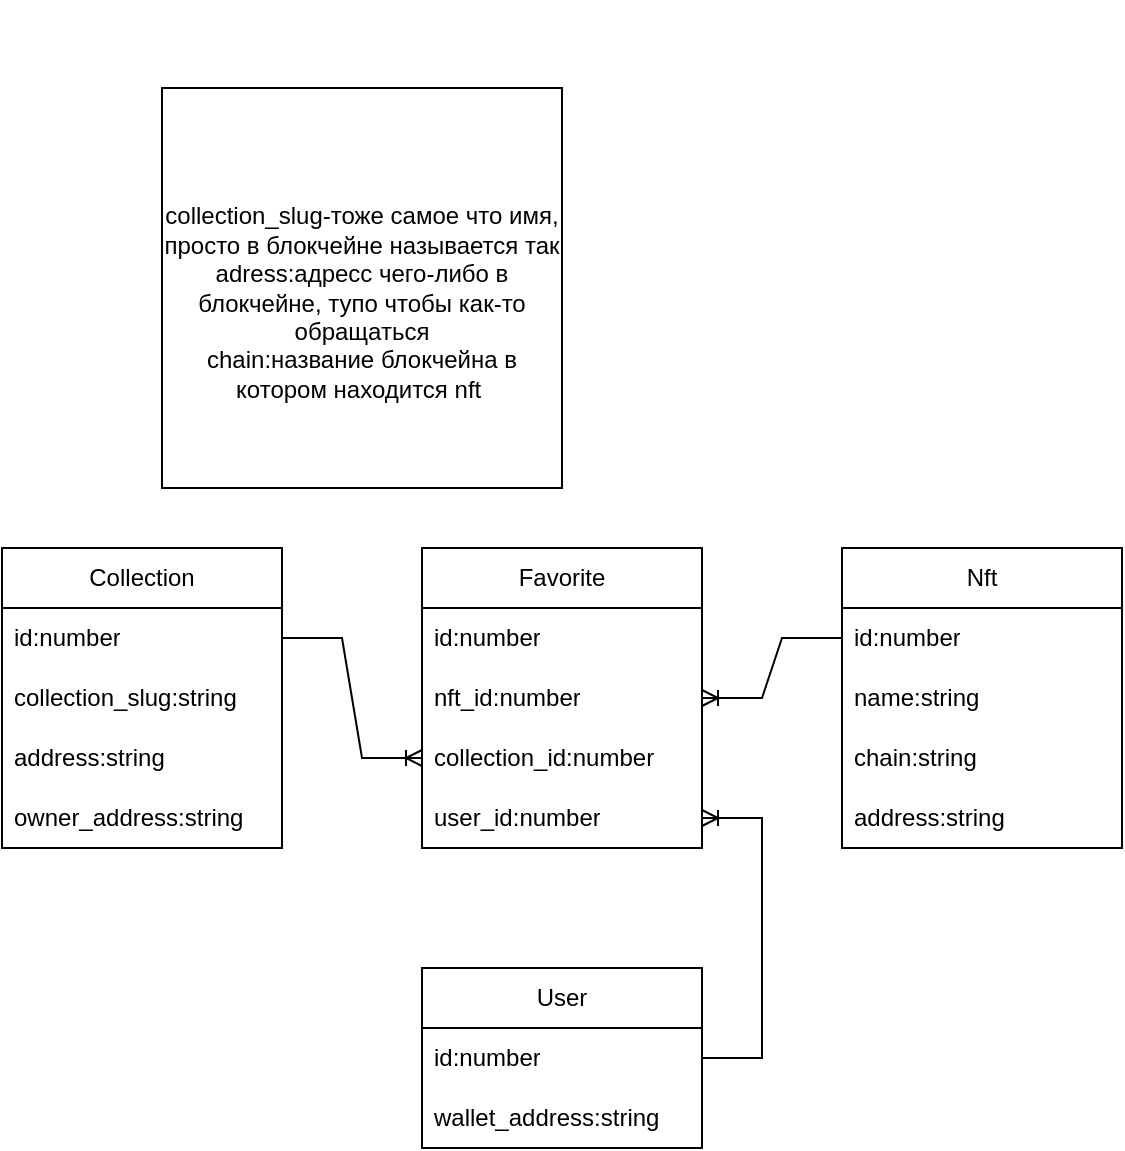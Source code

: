 <mxfile version="24.4.6" type="github">
  <diagram name="Страница — 1" id="XwIFvm9CfeaPt7jkwAGL">
    <mxGraphModel dx="1666" dy="1642" grid="1" gridSize="10" guides="1" tooltips="1" connect="1" arrows="1" fold="1" page="1" pageScale="1" pageWidth="827" pageHeight="1169" math="0" shadow="0">
      <root>
        <mxCell id="0" />
        <mxCell id="1" parent="0" />
        <mxCell id="1cuKNZxj2W5bMCULzFQN-1" value="User" style="swimlane;fontStyle=0;childLayout=stackLayout;horizontal=1;startSize=30;horizontalStack=0;resizeParent=1;resizeParentMax=0;resizeLast=0;collapsible=1;marginBottom=0;whiteSpace=wrap;html=1;" vertex="1" parent="1">
          <mxGeometry x="70" y="460" width="140" height="90" as="geometry" />
        </mxCell>
        <mxCell id="1cuKNZxj2W5bMCULzFQN-2" value="id:number" style="text;strokeColor=none;fillColor=none;align=left;verticalAlign=middle;spacingLeft=4;spacingRight=4;overflow=hidden;points=[[0,0.5],[1,0.5]];portConstraint=eastwest;rotatable=0;whiteSpace=wrap;html=1;" vertex="1" parent="1cuKNZxj2W5bMCULzFQN-1">
          <mxGeometry y="30" width="140" height="30" as="geometry" />
        </mxCell>
        <mxCell id="1cuKNZxj2W5bMCULzFQN-4" value="wallet_address:string" style="text;strokeColor=none;fillColor=none;align=left;verticalAlign=middle;spacingLeft=4;spacingRight=4;overflow=hidden;points=[[0,0.5],[1,0.5]];portConstraint=eastwest;rotatable=0;whiteSpace=wrap;html=1;" vertex="1" parent="1cuKNZxj2W5bMCULzFQN-1">
          <mxGeometry y="60" width="140" height="30" as="geometry" />
        </mxCell>
        <mxCell id="1cuKNZxj2W5bMCULzFQN-5" value="Nft" style="swimlane;fontStyle=0;childLayout=stackLayout;horizontal=1;startSize=30;horizontalStack=0;resizeParent=1;resizeParentMax=0;resizeLast=0;collapsible=1;marginBottom=0;whiteSpace=wrap;html=1;" vertex="1" parent="1">
          <mxGeometry x="280" y="250" width="140" height="150" as="geometry" />
        </mxCell>
        <mxCell id="1cuKNZxj2W5bMCULzFQN-6" value="id:number" style="text;strokeColor=none;fillColor=none;align=left;verticalAlign=middle;spacingLeft=4;spacingRight=4;overflow=hidden;points=[[0,0.5],[1,0.5]];portConstraint=eastwest;rotatable=0;whiteSpace=wrap;html=1;" vertex="1" parent="1cuKNZxj2W5bMCULzFQN-5">
          <mxGeometry y="30" width="140" height="30" as="geometry" />
        </mxCell>
        <mxCell id="1cuKNZxj2W5bMCULzFQN-7" value="name:string" style="text;strokeColor=none;fillColor=none;align=left;verticalAlign=middle;spacingLeft=4;spacingRight=4;overflow=hidden;points=[[0,0.5],[1,0.5]];portConstraint=eastwest;rotatable=0;whiteSpace=wrap;html=1;" vertex="1" parent="1cuKNZxj2W5bMCULzFQN-5">
          <mxGeometry y="60" width="140" height="30" as="geometry" />
        </mxCell>
        <mxCell id="1cuKNZxj2W5bMCULzFQN-9" value="chain:string" style="text;strokeColor=none;fillColor=none;align=left;verticalAlign=middle;spacingLeft=4;spacingRight=4;overflow=hidden;points=[[0,0.5],[1,0.5]];portConstraint=eastwest;rotatable=0;whiteSpace=wrap;html=1;" vertex="1" parent="1cuKNZxj2W5bMCULzFQN-5">
          <mxGeometry y="90" width="140" height="30" as="geometry" />
        </mxCell>
        <mxCell id="1cuKNZxj2W5bMCULzFQN-17" value="address:string" style="text;strokeColor=none;fillColor=none;align=left;verticalAlign=middle;spacingLeft=4;spacingRight=4;overflow=hidden;points=[[0,0.5],[1,0.5]];portConstraint=eastwest;rotatable=0;whiteSpace=wrap;html=1;" vertex="1" parent="1cuKNZxj2W5bMCULzFQN-5">
          <mxGeometry y="120" width="140" height="30" as="geometry" />
        </mxCell>
        <mxCell id="1cuKNZxj2W5bMCULzFQN-12" value="Collection" style="swimlane;fontStyle=0;childLayout=stackLayout;horizontal=1;startSize=30;horizontalStack=0;resizeParent=1;resizeParentMax=0;resizeLast=0;collapsible=1;marginBottom=0;whiteSpace=wrap;html=1;" vertex="1" parent="1">
          <mxGeometry x="-140" y="250" width="140" height="150" as="geometry" />
        </mxCell>
        <mxCell id="1cuKNZxj2W5bMCULzFQN-13" value="id:number" style="text;strokeColor=none;fillColor=none;align=left;verticalAlign=middle;spacingLeft=4;spacingRight=4;overflow=hidden;points=[[0,0.5],[1,0.5]];portConstraint=eastwest;rotatable=0;whiteSpace=wrap;html=1;" vertex="1" parent="1cuKNZxj2W5bMCULzFQN-12">
          <mxGeometry y="30" width="140" height="30" as="geometry" />
        </mxCell>
        <mxCell id="1cuKNZxj2W5bMCULzFQN-14" value="collection_slug:string" style="text;strokeColor=none;fillColor=none;align=left;verticalAlign=middle;spacingLeft=4;spacingRight=4;overflow=hidden;points=[[0,0.5],[1,0.5]];portConstraint=eastwest;rotatable=0;whiteSpace=wrap;html=1;" vertex="1" parent="1cuKNZxj2W5bMCULzFQN-12">
          <mxGeometry y="60" width="140" height="30" as="geometry" />
        </mxCell>
        <mxCell id="1cuKNZxj2W5bMCULzFQN-15" value="address:string" style="text;strokeColor=none;fillColor=none;align=left;verticalAlign=middle;spacingLeft=4;spacingRight=4;overflow=hidden;points=[[0,0.5],[1,0.5]];portConstraint=eastwest;rotatable=0;whiteSpace=wrap;html=1;" vertex="1" parent="1cuKNZxj2W5bMCULzFQN-12">
          <mxGeometry y="90" width="140" height="30" as="geometry" />
        </mxCell>
        <mxCell id="1cuKNZxj2W5bMCULzFQN-16" value="owner_address:string" style="text;strokeColor=none;fillColor=none;align=left;verticalAlign=middle;spacingLeft=4;spacingRight=4;overflow=hidden;points=[[0,0.5],[1,0.5]];portConstraint=eastwest;rotatable=0;whiteSpace=wrap;html=1;" vertex="1" parent="1cuKNZxj2W5bMCULzFQN-12">
          <mxGeometry y="120" width="140" height="30" as="geometry" />
        </mxCell>
        <mxCell id="1cuKNZxj2W5bMCULzFQN-18" value="Favorite" style="swimlane;fontStyle=0;childLayout=stackLayout;horizontal=1;startSize=30;horizontalStack=0;resizeParent=1;resizeParentMax=0;resizeLast=0;collapsible=1;marginBottom=0;whiteSpace=wrap;html=1;" vertex="1" parent="1">
          <mxGeometry x="70" y="250" width="140" height="150" as="geometry" />
        </mxCell>
        <mxCell id="1cuKNZxj2W5bMCULzFQN-19" value="id:number" style="text;strokeColor=none;fillColor=none;align=left;verticalAlign=middle;spacingLeft=4;spacingRight=4;overflow=hidden;points=[[0,0.5],[1,0.5]];portConstraint=eastwest;rotatable=0;whiteSpace=wrap;html=1;" vertex="1" parent="1cuKNZxj2W5bMCULzFQN-18">
          <mxGeometry y="30" width="140" height="30" as="geometry" />
        </mxCell>
        <mxCell id="1cuKNZxj2W5bMCULzFQN-20" value="nft_id:number" style="text;strokeColor=none;fillColor=none;align=left;verticalAlign=middle;spacingLeft=4;spacingRight=4;overflow=hidden;points=[[0,0.5],[1,0.5]];portConstraint=eastwest;rotatable=0;whiteSpace=wrap;html=1;" vertex="1" parent="1cuKNZxj2W5bMCULzFQN-18">
          <mxGeometry y="60" width="140" height="30" as="geometry" />
        </mxCell>
        <mxCell id="1cuKNZxj2W5bMCULzFQN-21" value="collection_id:number" style="text;strokeColor=none;fillColor=none;align=left;verticalAlign=middle;spacingLeft=4;spacingRight=4;overflow=hidden;points=[[0,0.5],[1,0.5]];portConstraint=eastwest;rotatable=0;whiteSpace=wrap;html=1;" vertex="1" parent="1cuKNZxj2W5bMCULzFQN-18">
          <mxGeometry y="90" width="140" height="30" as="geometry" />
        </mxCell>
        <mxCell id="1cuKNZxj2W5bMCULzFQN-22" value="user_id:number" style="text;strokeColor=none;fillColor=none;align=left;verticalAlign=middle;spacingLeft=4;spacingRight=4;overflow=hidden;points=[[0,0.5],[1,0.5]];portConstraint=eastwest;rotatable=0;whiteSpace=wrap;html=1;" vertex="1" parent="1cuKNZxj2W5bMCULzFQN-18">
          <mxGeometry y="120" width="140" height="30" as="geometry" />
        </mxCell>
        <mxCell id="1cuKNZxj2W5bMCULzFQN-24" value="" style="edgeStyle=entityRelationEdgeStyle;fontSize=12;html=1;endArrow=ERoneToMany;rounded=0;" edge="1" parent="1" source="1cuKNZxj2W5bMCULzFQN-2" target="1cuKNZxj2W5bMCULzFQN-22">
          <mxGeometry width="100" height="100" relative="1" as="geometry">
            <mxPoint x="90" y="490" as="sourcePoint" />
            <mxPoint x="190" y="390" as="targetPoint" />
          </mxGeometry>
        </mxCell>
        <mxCell id="1cuKNZxj2W5bMCULzFQN-25" value="" style="edgeStyle=entityRelationEdgeStyle;fontSize=12;html=1;endArrow=ERoneToMany;rounded=0;entryX=0;entryY=0.5;entryDx=0;entryDy=0;" edge="1" parent="1" source="1cuKNZxj2W5bMCULzFQN-13" target="1cuKNZxj2W5bMCULzFQN-21">
          <mxGeometry width="100" height="100" relative="1" as="geometry">
            <mxPoint x="-70" y="590" as="sourcePoint" />
            <mxPoint x="30" y="490" as="targetPoint" />
          </mxGeometry>
        </mxCell>
        <mxCell id="1cuKNZxj2W5bMCULzFQN-26" value="" style="edgeStyle=entityRelationEdgeStyle;fontSize=12;html=1;endArrow=ERoneToMany;rounded=0;" edge="1" parent="1" source="1cuKNZxj2W5bMCULzFQN-6" target="1cuKNZxj2W5bMCULzFQN-20">
          <mxGeometry width="100" height="100" relative="1" as="geometry">
            <mxPoint x="380" y="560" as="sourcePoint" />
            <mxPoint x="480" y="460" as="targetPoint" />
          </mxGeometry>
        </mxCell>
        <mxCell id="1cuKNZxj2W5bMCULzFQN-27" value="&lt;div&gt;&lt;br&gt;&lt;/div&gt;&lt;div&gt;&lt;br&gt;&lt;/div&gt;&lt;div&gt;&lt;br&gt;&lt;/div&gt;&lt;div&gt;&lt;br&gt;&lt;/div&gt;&lt;div&gt;&lt;br&gt;&lt;/div&gt;&lt;div&gt;&lt;br&gt;&lt;/div&gt;&lt;div&gt;&lt;br&gt;&lt;/div&gt;&lt;div&gt;collection_slug-тоже самое что имя, просто в блокчейне называется так&lt;/div&gt;&lt;div&gt;adress:адресс чего-либо в блокчейне, тупо чтобы как-то обращаться&lt;/div&gt;&lt;div&gt;chain:название блокчейна в котором находится nft&amp;nbsp;&lt;/div&gt;&lt;div&gt;&lt;br&gt;&lt;/div&gt;&lt;div&gt;&lt;br&gt;&lt;/div&gt;&lt;div&gt;&lt;br&gt;&lt;/div&gt;&lt;div&gt;&lt;br&gt;&lt;/div&gt;&lt;div&gt;&lt;br&gt;&lt;/div&gt;&lt;div&gt;&lt;br&gt;&lt;/div&gt;" style="whiteSpace=wrap;html=1;aspect=fixed;" vertex="1" parent="1">
          <mxGeometry x="-60" y="20" width="200" height="200" as="geometry" />
        </mxCell>
      </root>
    </mxGraphModel>
  </diagram>
</mxfile>

